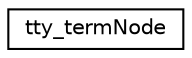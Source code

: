digraph "Graphical Class Hierarchy"
{
 // LATEX_PDF_SIZE
  edge [fontname="Helvetica",fontsize="10",labelfontname="Helvetica",labelfontsize="10"];
  node [fontname="Helvetica",fontsize="10",shape=record];
  rankdir="LR";
  Node0 [label="tty_termNode",height=0.2,width=0.4,color="black", fillcolor="white", style="filled",URL="$structtty__termNode.html",tooltip=" "];
}
